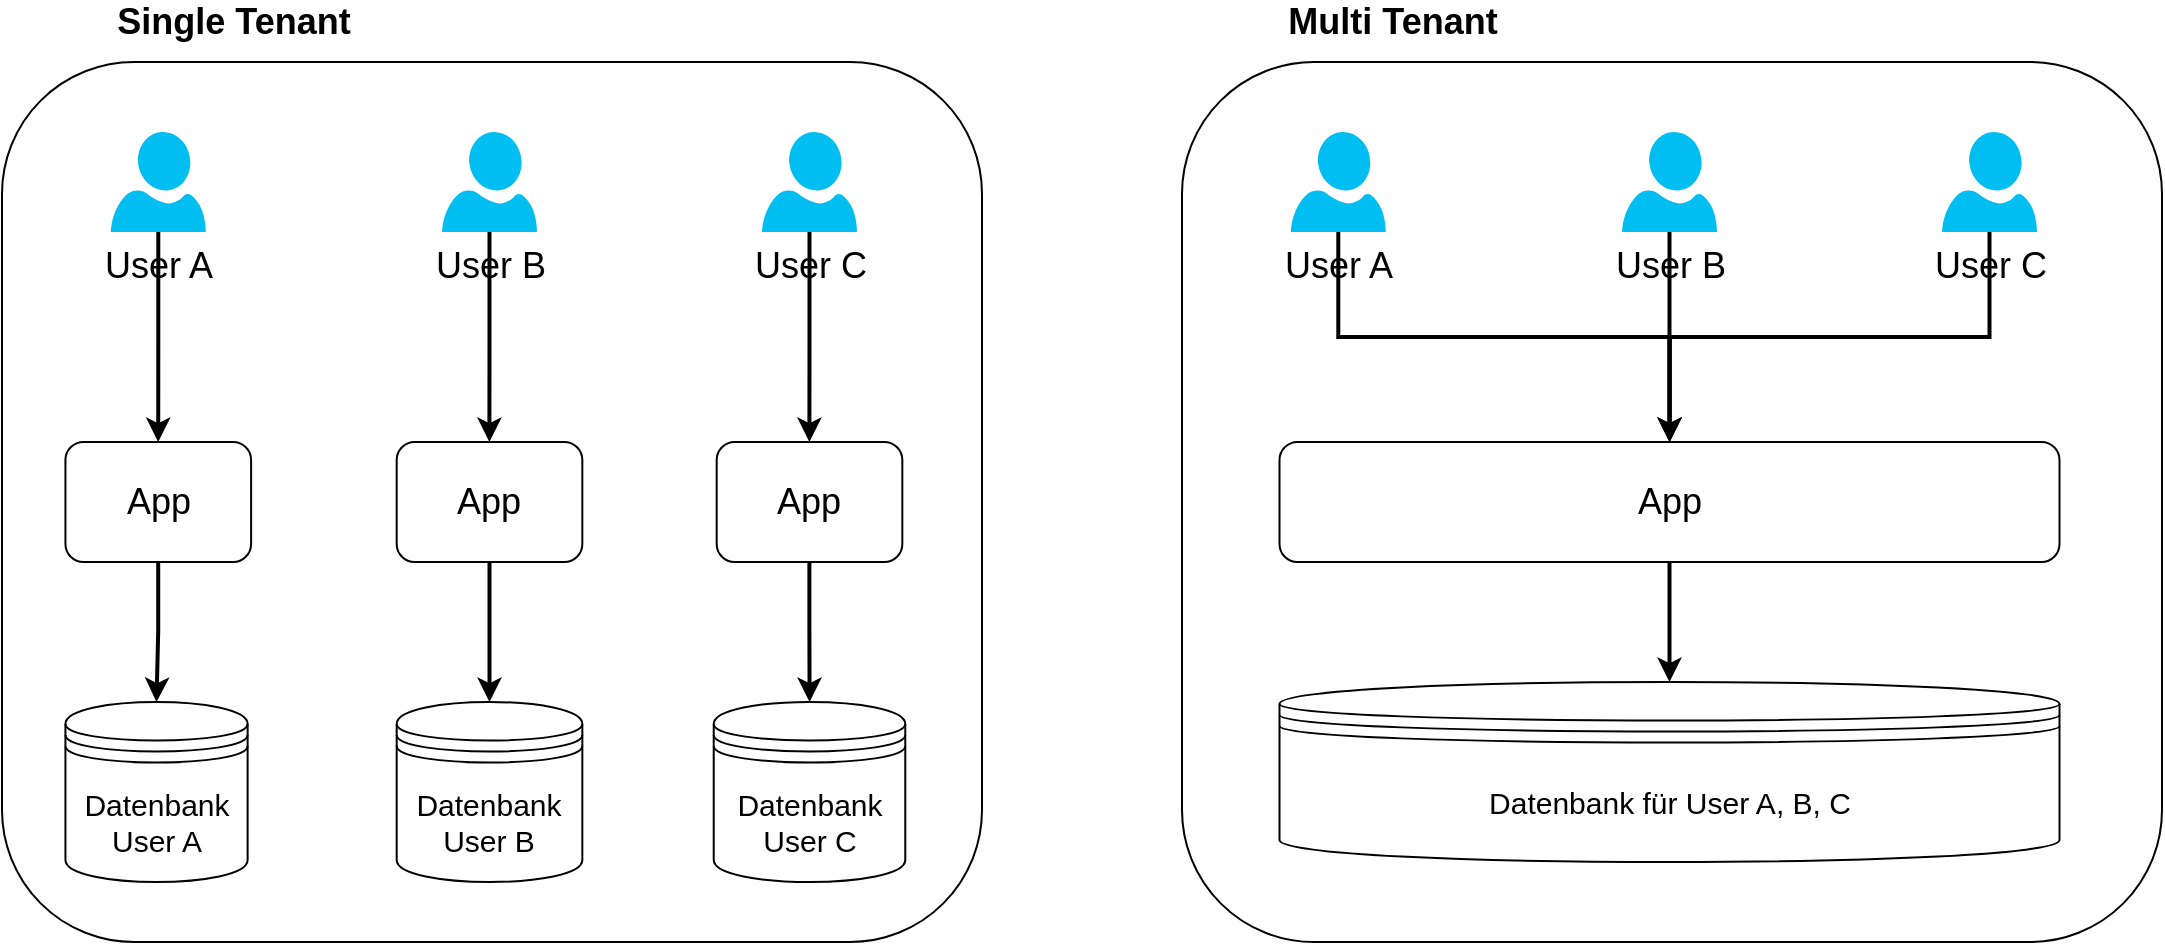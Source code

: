<mxfile version="14.2.3" type="device" pages="2"><diagram id="E-51k8M59B7vrc6EOdIc" name="Multi vs. Single Tenant"><mxGraphModel dx="1983" dy="1053" grid="1" gridSize="10" guides="1" tooltips="1" connect="1" arrows="1" fold="1" page="1" pageScale="1" pageWidth="1169" pageHeight="827" math="0" shadow="0"><root><mxCell id="0"/><mxCell id="1" parent="0"/><mxCell id="d8icEgT13IYrpdmfKCOH-29" value="" style="rounded=1;whiteSpace=wrap;html=1;" parent="1" vertex="1"><mxGeometry x="40" y="80" width="490" height="440" as="geometry"/></mxCell><mxCell id="d8icEgT13IYrpdmfKCOH-49" value="" style="edgeStyle=orthogonalEdgeStyle;rounded=0;orthogonalLoop=1;jettySize=auto;html=1;strokeWidth=2;" parent="1" source="d8icEgT13IYrpdmfKCOH-5" target="d8icEgT13IYrpdmfKCOH-44" edge="1"><mxGeometry relative="1" as="geometry"/></mxCell><mxCell id="d8icEgT13IYrpdmfKCOH-47" value="" style="edgeStyle=orthogonalEdgeStyle;rounded=0;orthogonalLoop=1;jettySize=auto;html=1;strokeWidth=2;" parent="1" source="d8icEgT13IYrpdmfKCOH-3" target="d8icEgT13IYrpdmfKCOH-46" edge="1"><mxGeometry relative="1" as="geometry"/></mxCell><mxCell id="d8icEgT13IYrpdmfKCOH-3" value="&lt;font style=&quot;font-size: 18px&quot;&gt;User A&lt;/font&gt;" style="verticalLabelPosition=bottom;html=1;verticalAlign=top;align=center;strokeColor=none;fillColor=#00BEF2;shape=mxgraph.azure.user;" parent="1" vertex="1"><mxGeometry x="94.38" y="115" width="47.5" height="50" as="geometry"/></mxCell><mxCell id="d8icEgT13IYrpdmfKCOH-52" value="" style="edgeStyle=orthogonalEdgeStyle;rounded=0;orthogonalLoop=1;jettySize=auto;html=1;strokeWidth=2;" parent="1" source="d8icEgT13IYrpdmfKCOH-6" target="d8icEgT13IYrpdmfKCOH-45" edge="1"><mxGeometry relative="1" as="geometry"/></mxCell><mxCell id="d8icEgT13IYrpdmfKCOH-6" value="&lt;font style=&quot;font-size: 18px&quot;&gt;User C&lt;/font&gt;" style="verticalLabelPosition=bottom;html=1;verticalAlign=top;align=center;strokeColor=none;fillColor=#00BEF2;shape=mxgraph.azure.user;" parent="1" vertex="1"><mxGeometry x="420" y="115" width="47.5" height="50" as="geometry"/></mxCell><mxCell id="d8icEgT13IYrpdmfKCOH-11" value="&lt;font style=&quot;font-size: 15px&quot;&gt;Datenbank User A&lt;/font&gt;" style="shape=datastore;whiteSpace=wrap;html=1;" parent="1" vertex="1"><mxGeometry x="71.72" y="400" width="91.09" height="90" as="geometry"/></mxCell><mxCell id="d8icEgT13IYrpdmfKCOH-18" value="&lt;font style=&quot;font-size: 15px&quot;&gt;Datenbank User B&lt;/font&gt;" style="shape=datastore;whiteSpace=wrap;html=1;" parent="1" vertex="1"><mxGeometry x="237.34" y="400" width="92.83" height="90" as="geometry"/></mxCell><mxCell id="d8icEgT13IYrpdmfKCOH-19" value="&lt;font style=&quot;font-size: 15px&quot;&gt;Datenbank User C&lt;/font&gt;" style="shape=datastore;whiteSpace=wrap;html=1;" parent="1" vertex="1"><mxGeometry x="395.86" y="400" width="95.78" height="90" as="geometry"/></mxCell><mxCell id="d8icEgT13IYrpdmfKCOH-51" value="" style="edgeStyle=orthogonalEdgeStyle;rounded=0;orthogonalLoop=1;jettySize=auto;html=1;strokeWidth=2;" parent="1" source="d8icEgT13IYrpdmfKCOH-44" target="d8icEgT13IYrpdmfKCOH-18" edge="1"><mxGeometry relative="1" as="geometry"/></mxCell><mxCell id="d8icEgT13IYrpdmfKCOH-44" value="&lt;font style=&quot;font-size: 18px&quot;&gt;App&lt;br&gt;&lt;/font&gt;" style="rounded=1;whiteSpace=wrap;html=1;" parent="1" vertex="1"><mxGeometry x="237.34" y="270" width="92.83" height="60" as="geometry"/></mxCell><mxCell id="d8icEgT13IYrpdmfKCOH-53" value="" style="edgeStyle=orthogonalEdgeStyle;rounded=0;orthogonalLoop=1;jettySize=auto;html=1;strokeWidth=2;" parent="1" source="d8icEgT13IYrpdmfKCOH-45" target="d8icEgT13IYrpdmfKCOH-19" edge="1"><mxGeometry relative="1" as="geometry"/></mxCell><mxCell id="d8icEgT13IYrpdmfKCOH-45" value="&lt;font style=&quot;font-size: 18px&quot;&gt;App&lt;br&gt;&lt;/font&gt;" style="rounded=1;whiteSpace=wrap;html=1;" parent="1" vertex="1"><mxGeometry x="397.34" y="270" width="92.83" height="60" as="geometry"/></mxCell><mxCell id="d8icEgT13IYrpdmfKCOH-50" value="" style="edgeStyle=orthogonalEdgeStyle;rounded=0;orthogonalLoop=1;jettySize=auto;html=1;strokeWidth=2;" parent="1" source="d8icEgT13IYrpdmfKCOH-46" target="d8icEgT13IYrpdmfKCOH-11" edge="1"><mxGeometry relative="1" as="geometry"/></mxCell><mxCell id="d8icEgT13IYrpdmfKCOH-46" value="&lt;font style=&quot;font-size: 18px&quot;&gt;App&lt;br&gt;&lt;/font&gt;" style="rounded=1;whiteSpace=wrap;html=1;" parent="1" vertex="1"><mxGeometry x="71.72" y="270" width="92.83" height="60" as="geometry"/></mxCell><mxCell id="d8icEgT13IYrpdmfKCOH-5" value="&lt;span style=&quot;font-weight: normal&quot;&gt;&lt;font style=&quot;font-size: 18px&quot;&gt;User B&lt;/font&gt;&lt;/span&gt;" style="verticalLabelPosition=bottom;html=1;verticalAlign=top;align=center;strokeColor=none;fillColor=#00BEF2;shape=mxgraph.azure.user;fontStyle=1" parent="1" vertex="1"><mxGeometry x="260" y="115" width="47.5" height="50" as="geometry"/></mxCell><mxCell id="d8icEgT13IYrpdmfKCOH-70" value="" style="rounded=1;whiteSpace=wrap;html=1;" parent="1" vertex="1"><mxGeometry x="630" y="80" width="490" height="440" as="geometry"/></mxCell><mxCell id="d8icEgT13IYrpdmfKCOH-87" value="" style="edgeStyle=orthogonalEdgeStyle;rounded=0;orthogonalLoop=1;jettySize=auto;html=1;strokeWidth=2;" parent="1" source="d8icEgT13IYrpdmfKCOH-73" target="d8icEgT13IYrpdmfKCOH-84" edge="1"><mxGeometry relative="1" as="geometry"/></mxCell><mxCell id="d8icEgT13IYrpdmfKCOH-73" value="&lt;font style=&quot;font-size: 18px&quot;&gt;User A&lt;/font&gt;" style="verticalLabelPosition=bottom;html=1;verticalAlign=top;align=center;strokeColor=none;fillColor=#00BEF2;shape=mxgraph.azure.user;" parent="1" vertex="1"><mxGeometry x="684.38" y="115" width="47.5" height="50" as="geometry"/></mxCell><mxCell id="d8icEgT13IYrpdmfKCOH-89" value="" style="edgeStyle=orthogonalEdgeStyle;rounded=0;orthogonalLoop=1;jettySize=auto;html=1;strokeWidth=2;" parent="1" source="d8icEgT13IYrpdmfKCOH-75" target="d8icEgT13IYrpdmfKCOH-84" edge="1"><mxGeometry relative="1" as="geometry"/></mxCell><mxCell id="d8icEgT13IYrpdmfKCOH-75" value="&lt;font style=&quot;font-size: 18px&quot;&gt;User C&lt;/font&gt;" style="verticalLabelPosition=bottom;html=1;verticalAlign=top;align=center;strokeColor=none;fillColor=#00BEF2;shape=mxgraph.azure.user;" parent="1" vertex="1"><mxGeometry x="1010" y="115" width="47.5" height="50" as="geometry"/></mxCell><mxCell id="d8icEgT13IYrpdmfKCOH-90" value="" style="edgeStyle=orthogonalEdgeStyle;rounded=0;orthogonalLoop=1;jettySize=auto;html=1;strokeWidth=2;" parent="1" source="d8icEgT13IYrpdmfKCOH-84" target="d8icEgT13IYrpdmfKCOH-86" edge="1"><mxGeometry relative="1" as="geometry"/></mxCell><mxCell id="d8icEgT13IYrpdmfKCOH-84" value="&lt;font style=&quot;font-size: 18px&quot;&gt;App&lt;br&gt;&lt;/font&gt;" style="rounded=1;whiteSpace=wrap;html=1;" parent="1" vertex="1"><mxGeometry x="678.75" y="270" width="390" height="60" as="geometry"/></mxCell><mxCell id="d8icEgT13IYrpdmfKCOH-88" value="" style="edgeStyle=orthogonalEdgeStyle;rounded=0;orthogonalLoop=1;jettySize=auto;html=1;strokeWidth=2;" parent="1" source="d8icEgT13IYrpdmfKCOH-85" target="d8icEgT13IYrpdmfKCOH-84" edge="1"><mxGeometry relative="1" as="geometry"/></mxCell><mxCell id="d8icEgT13IYrpdmfKCOH-85" value="&lt;span style=&quot;font-weight: normal&quot;&gt;&lt;font style=&quot;font-size: 18px&quot;&gt;User B&lt;/font&gt;&lt;/span&gt;" style="verticalLabelPosition=bottom;html=1;verticalAlign=top;align=center;strokeColor=none;fillColor=#00BEF2;shape=mxgraph.azure.user;fontStyle=1" parent="1" vertex="1"><mxGeometry x="850" y="115" width="47.5" height="50" as="geometry"/></mxCell><mxCell id="d8icEgT13IYrpdmfKCOH-86" value="&lt;font style=&quot;font-size: 15px&quot;&gt;Datenbank für User A, B, C&lt;/font&gt;" style="shape=datastore;whiteSpace=wrap;html=1;" parent="1" vertex="1"><mxGeometry x="678.75" y="390" width="390" height="90" as="geometry"/></mxCell><mxCell id="d8icEgT13IYrpdmfKCOH-91" value="&lt;font style=&quot;font-size: 18px&quot;&gt;&lt;b&gt;Single Tenant&lt;/b&gt;&lt;/font&gt;" style="text;html=1;strokeColor=none;fillColor=none;align=center;verticalAlign=middle;whiteSpace=wrap;rounded=0;" parent="1" vertex="1"><mxGeometry x="71.72" y="50" width="168.28" height="20" as="geometry"/></mxCell><mxCell id="d8icEgT13IYrpdmfKCOH-92" value="&lt;font style=&quot;font-size: 18px&quot;&gt;&lt;b&gt;Multi Tenant&lt;/b&gt;&lt;/font&gt;" style="text;html=1;strokeColor=none;fillColor=none;align=center;verticalAlign=middle;whiteSpace=wrap;rounded=0;" parent="1" vertex="1"><mxGeometry x="678.75" y="50" width="112.5" height="20" as="geometry"/></mxCell></root></mxGraphModel></diagram><diagram id="xHuZWnx_84aei9B-bF2g" name="TeamSports2_Deployment"><mxGraphModel dx="1983" dy="1053" grid="1" gridSize="10" guides="1" tooltips="1" connect="1" arrows="1" fold="1" page="1" pageScale="1" pageWidth="1169" pageHeight="827" math="0" shadow="0"><root><mxCell id="GHDuiM4CeyfH6ZEjJMcN-0"/><mxCell id="GHDuiM4CeyfH6ZEjJMcN-1" parent="GHDuiM4CeyfH6ZEjJMcN-0"/><mxCell id="GHDuiM4CeyfH6ZEjJMcN-2" value="&lt;font style=&quot;font-size: 18px&quot;&gt;Dev Branch&lt;/font&gt;" style="dashed=0;outlineConnect=0;html=1;align=center;labelPosition=center;verticalLabelPosition=bottom;verticalAlign=top;shape=mxgraph.weblogos.github" parent="GHDuiM4CeyfH6ZEjJMcN-1" vertex="1"><mxGeometry x="970" y="74" width="90" height="90" as="geometry"/></mxCell><mxCell id="GHDuiM4CeyfH6ZEjJMcN-5" value="&lt;font style=&quot;font-size: 18px&quot;&gt;Master Branch&lt;/font&gt;" style="dashed=0;outlineConnect=0;html=1;align=center;labelPosition=center;verticalLabelPosition=bottom;verticalAlign=top;shape=mxgraph.weblogos.github" parent="GHDuiM4CeyfH6ZEjJMcN-1" vertex="1"><mxGeometry x="970" y="284" width="90" height="90" as="geometry"/></mxCell><mxCell id="GHDuiM4CeyfH6ZEjJMcN-8" value="&lt;font style=&quot;font-size: 18px&quot;&gt;Entwickelter Code&lt;/font&gt;" style="aspect=fixed;html=1;points=[];align=center;image;fontSize=12;image=img/lib/azure2/general/Code.svg;" parent="GHDuiM4CeyfH6ZEjJMcN-1" vertex="1"><mxGeometry x="130" y="74" width="86.15" height="70" as="geometry"/></mxCell><mxCell id="GHDuiM4CeyfH6ZEjJMcN-13" value="&lt;font style=&quot;font-size: 18px&quot;&gt;&lt;font style=&quot;font-size: 18px&quot;&gt;PullReque&lt;/font&gt;st (PR) stellen&lt;/font&gt;" style="shape=image;html=1;verticalAlign=top;verticalLabelPosition=bottom;labelBackgroundColor=#ffffff;imageAspect=0;aspect=fixed;image=https://cdn4.iconfinder.com/data/icons/feather/24/git-pull-request-128.png" parent="GHDuiM4CeyfH6ZEjJMcN-1" vertex="1"><mxGeometry x="440" y="64" width="80" height="80" as="geometry"/></mxCell><mxCell id="GHDuiM4CeyfH6ZEjJMcN-14" value="&lt;font style=&quot;font-size: 18px&quot;&gt;PR i.O.?&lt;/font&gt;" style="rhombus;whiteSpace=wrap;html=1;strokeWidth=3;" parent="GHDuiM4CeyfH6ZEjJMcN-1" vertex="1"><mxGeometry x="710" y="69" width="100" height="100" as="geometry"/></mxCell><mxCell id="GHDuiM4CeyfH6ZEjJMcN-18" value="" style="endArrow=classic;html=1;strokeWidth=3;" parent="GHDuiM4CeyfH6ZEjJMcN-1" edge="1"><mxGeometry width="50" height="50" relative="1" as="geometry"><mxPoint x="830" y="118.5" as="sourcePoint"/><mxPoint x="960" y="118.5" as="targetPoint"/></mxGeometry></mxCell><mxCell id="GHDuiM4CeyfH6ZEjJMcN-19" value="&lt;font style=&quot;font-size: 18px&quot;&gt;JA&lt;/font&gt;" style="edgeLabel;html=1;align=center;verticalAlign=middle;resizable=0;points=[];" parent="GHDuiM4CeyfH6ZEjJMcN-18" vertex="1" connectable="0"><mxGeometry x="-0.292" y="3" relative="1" as="geometry"><mxPoint as="offset"/></mxGeometry></mxCell><mxCell id="GHDuiM4CeyfH6ZEjJMcN-20" value="" style="endArrow=classic;html=1;strokeWidth=3;" parent="GHDuiM4CeyfH6ZEjJMcN-1" edge="1"><mxGeometry width="50" height="50" relative="1" as="geometry"><mxPoint x="760" y="58" as="sourcePoint"/><mxPoint x="170" y="64" as="targetPoint"/><Array as="points"><mxPoint x="760" y="24"/><mxPoint x="170" y="24"/></Array></mxGeometry></mxCell><mxCell id="GHDuiM4CeyfH6ZEjJMcN-21" value="&lt;font style=&quot;font-size: 18px&quot;&gt;NEIN&lt;/font&gt;" style="edgeLabel;html=1;align=center;verticalAlign=middle;resizable=0;points=[];" parent="GHDuiM4CeyfH6ZEjJMcN-20" vertex="1" connectable="0"><mxGeometry x="-0.292" y="3" relative="1" as="geometry"><mxPoint as="offset"/></mxGeometry></mxCell><mxCell id="GHDuiM4CeyfH6ZEjJMcN-24" value="" style="endArrow=classic;html=1;strokeWidth=3;" parent="GHDuiM4CeyfH6ZEjJMcN-1" edge="1"><mxGeometry width="50" height="50" relative="1" as="geometry"><mxPoint x="540" y="119" as="sourcePoint"/><mxPoint x="700" y="118.5" as="targetPoint"/></mxGeometry></mxCell><mxCell id="GHDuiM4CeyfH6ZEjJMcN-25" value="" style="endArrow=classic;html=1;strokeWidth=3;" parent="GHDuiM4CeyfH6ZEjJMcN-1" edge="1"><mxGeometry width="50" height="50" relative="1" as="geometry"><mxPoint x="230" y="119" as="sourcePoint"/><mxPoint x="430" y="119" as="targetPoint"/></mxGeometry></mxCell><mxCell id="GHDuiM4CeyfH6ZEjJMcN-26" value="&lt;font style=&quot;font-size: 18px&quot;&gt;MERGE&lt;/font&gt;" style="endArrow=classic;html=1;strokeWidth=3;" parent="GHDuiM4CeyfH6ZEjJMcN-1" edge="1"><mxGeometry width="50" height="50" relative="1" as="geometry"><mxPoint x="1014.5" y="204" as="sourcePoint"/><mxPoint x="1015" y="270" as="targetPoint"/></mxGeometry></mxCell><mxCell id="GHDuiM4CeyfH6ZEjJMcN-28" value="&lt;font style=&quot;font-size: 18px&quot;&gt;DeployHQ&lt;/font&gt;" style="rounded=1;whiteSpace=wrap;html=1;strokeWidth=3;" parent="GHDuiM4CeyfH6ZEjJMcN-1" vertex="1"><mxGeometry x="440" y="301" width="140" height="56" as="geometry"/></mxCell><mxCell id="GHDuiM4CeyfH6ZEjJMcN-29" value="" style="endArrow=classic;startArrow=classic;html=1;strokeWidth=3;" parent="GHDuiM4CeyfH6ZEjJMcN-1" edge="1"><mxGeometry width="50" height="50" relative="1" as="geometry"><mxPoint x="597" y="329" as="sourcePoint"/><mxPoint x="957" y="327" as="targetPoint"/></mxGeometry></mxCell><mxCell id="GHDuiM4CeyfH6ZEjJMcN-32" value="&lt;font style=&quot;font-size: 18px&quot;&gt;Server 1&lt;/font&gt;" style="verticalLabelPosition=bottom;html=1;verticalAlign=top;align=center;strokeColor=none;fillColor=#00BEF2;shape=mxgraph.azure.server_rack;" parent="GHDuiM4CeyfH6ZEjJMcN-1" vertex="1"><mxGeometry x="195" y="447" width="70" height="70" as="geometry"/></mxCell><mxCell id="GHDuiM4CeyfH6ZEjJMcN-34" value="&lt;font style=&quot;font-size: 18px&quot;&gt;Server 2&lt;/font&gt;" style="verticalLabelPosition=bottom;html=1;verticalAlign=top;align=center;strokeColor=none;fillColor=#00BEF2;shape=mxgraph.azure.server_rack;" parent="GHDuiM4CeyfH6ZEjJMcN-1" vertex="1"><mxGeometry x="375" y="447" width="70" height="70" as="geometry"/></mxCell><mxCell id="GHDuiM4CeyfH6ZEjJMcN-35" value="&lt;font style=&quot;font-size: 18px&quot;&gt;Server 3&lt;/font&gt;" style="verticalLabelPosition=bottom;html=1;verticalAlign=top;align=center;strokeColor=none;fillColor=#00BEF2;shape=mxgraph.azure.server_rack;" parent="GHDuiM4CeyfH6ZEjJMcN-1" vertex="1"><mxGeometry x="560" y="447" width="70" height="70" as="geometry"/></mxCell><mxCell id="GHDuiM4CeyfH6ZEjJMcN-36" value="&lt;font style=&quot;font-size: 18px&quot;&gt;Server 4&lt;/font&gt;" style="verticalLabelPosition=bottom;html=1;verticalAlign=top;align=center;strokeColor=none;fillColor=#00BEF2;shape=mxgraph.azure.server_rack;" parent="GHDuiM4CeyfH6ZEjJMcN-1" vertex="1"><mxGeometry x="755" y="447" width="70" height="70" as="geometry"/></mxCell><mxCell id="GHDuiM4CeyfH6ZEjJMcN-44" value="" style="endArrow=classic;html=1;strokeWidth=3;exitX=0.5;exitY=1;exitDx=0;exitDy=0;" parent="GHDuiM4CeyfH6ZEjJMcN-1" source="GHDuiM4CeyfH6ZEjJMcN-28" edge="1"><mxGeometry width="50" height="50" relative="1" as="geometry"><mxPoint x="210" y="417" as="sourcePoint"/><mxPoint x="230" y="437" as="targetPoint"/></mxGeometry></mxCell><mxCell id="GHDuiM4CeyfH6ZEjJMcN-45" value="" style="endArrow=classic;html=1;strokeWidth=3;exitX=0.5;exitY=1;exitDx=0;exitDy=0;" parent="GHDuiM4CeyfH6ZEjJMcN-1" source="GHDuiM4CeyfH6ZEjJMcN-28" edge="1"><mxGeometry width="50" height="50" relative="1" as="geometry"><mxPoint x="520" y="367" as="sourcePoint"/><mxPoint x="410" y="437" as="targetPoint"/></mxGeometry></mxCell><mxCell id="GHDuiM4CeyfH6ZEjJMcN-46" value="" style="endArrow=classic;html=1;strokeWidth=3;" parent="GHDuiM4CeyfH6ZEjJMcN-1" edge="1"><mxGeometry width="50" height="50" relative="1" as="geometry"><mxPoint x="510" y="357" as="sourcePoint"/><mxPoint x="590" y="437" as="targetPoint"/></mxGeometry></mxCell><mxCell id="GHDuiM4CeyfH6ZEjJMcN-47" value="" style="endArrow=classic;html=1;strokeWidth=3;exitX=0.5;exitY=1;exitDx=0;exitDy=0;" parent="GHDuiM4CeyfH6ZEjJMcN-1" source="GHDuiM4CeyfH6ZEjJMcN-28" edge="1"><mxGeometry width="50" height="50" relative="1" as="geometry"><mxPoint x="580" y="367" as="sourcePoint"/><mxPoint x="790" y="437" as="targetPoint"/></mxGeometry></mxCell><mxCell id="GHDuiM4CeyfH6ZEjJMcN-49" value="&lt;font style=&quot;font-size: 18px&quot;&gt;Instanz 1&lt;/font&gt;" style="rounded=0;whiteSpace=wrap;html=1;strokeWidth=2;" parent="GHDuiM4CeyfH6ZEjJMcN-1" vertex="1"><mxGeometry x="195" y="580" width="90" height="60" as="geometry"/></mxCell><mxCell id="GHDuiM4CeyfH6ZEjJMcN-50" value="&lt;span style=&quot;font-size: 18px&quot;&gt;Instanz 2&lt;/span&gt;" style="rounded=0;whiteSpace=wrap;html=1;strokeWidth=2;" parent="GHDuiM4CeyfH6ZEjJMcN-1" vertex="1"><mxGeometry x="185" y="620" width="90" height="60" as="geometry"/></mxCell><mxCell id="GHDuiM4CeyfH6ZEjJMcN-51" value="&lt;span style=&quot;font-size: 18px&quot;&gt;Instanz X&lt;/span&gt;" style="rounded=0;whiteSpace=wrap;html=1;strokeWidth=2;" parent="GHDuiM4CeyfH6ZEjJMcN-1" vertex="1"><mxGeometry x="175" y="660" width="90" height="60" as="geometry"/></mxCell><mxCell id="GHDuiM4CeyfH6ZEjJMcN-53" value="&lt;font style=&quot;font-size: 18px&quot;&gt;Instanz 1&lt;/font&gt;" style="rounded=0;whiteSpace=wrap;html=1;strokeWidth=2;" parent="GHDuiM4CeyfH6ZEjJMcN-1" vertex="1"><mxGeometry x="375" y="580" width="90" height="60" as="geometry"/></mxCell><mxCell id="GHDuiM4CeyfH6ZEjJMcN-54" value="&lt;span style=&quot;font-size: 18px&quot;&gt;Instanz 2&lt;/span&gt;" style="rounded=0;whiteSpace=wrap;html=1;strokeWidth=2;" parent="GHDuiM4CeyfH6ZEjJMcN-1" vertex="1"><mxGeometry x="365" y="620" width="90" height="60" as="geometry"/></mxCell><mxCell id="GHDuiM4CeyfH6ZEjJMcN-55" value="&lt;span style=&quot;font-size: 18px&quot;&gt;Instanz X&lt;/span&gt;" style="rounded=0;whiteSpace=wrap;html=1;strokeWidth=2;" parent="GHDuiM4CeyfH6ZEjJMcN-1" vertex="1"><mxGeometry x="355" y="660" width="90" height="60" as="geometry"/></mxCell><mxCell id="GHDuiM4CeyfH6ZEjJMcN-56" value="&lt;font style=&quot;font-size: 18px&quot;&gt;Instanz 1&lt;/font&gt;" style="rounded=0;whiteSpace=wrap;html=1;strokeWidth=2;" parent="GHDuiM4CeyfH6ZEjJMcN-1" vertex="1"><mxGeometry x="560" y="580" width="90" height="60" as="geometry"/></mxCell><mxCell id="GHDuiM4CeyfH6ZEjJMcN-57" value="&lt;span style=&quot;font-size: 18px&quot;&gt;Instanz 2&lt;/span&gt;" style="rounded=0;whiteSpace=wrap;html=1;strokeWidth=2;" parent="GHDuiM4CeyfH6ZEjJMcN-1" vertex="1"><mxGeometry x="550" y="620" width="90" height="60" as="geometry"/></mxCell><mxCell id="GHDuiM4CeyfH6ZEjJMcN-58" value="&lt;span style=&quot;font-size: 18px&quot;&gt;Instanz X&lt;/span&gt;" style="rounded=0;whiteSpace=wrap;html=1;strokeWidth=2;" parent="GHDuiM4CeyfH6ZEjJMcN-1" vertex="1"><mxGeometry x="540" y="660" width="90" height="60" as="geometry"/></mxCell><mxCell id="GHDuiM4CeyfH6ZEjJMcN-59" value="&lt;font style=&quot;font-size: 18px&quot;&gt;Instanz 1&lt;/font&gt;" style="rounded=0;whiteSpace=wrap;html=1;strokeWidth=2;" parent="GHDuiM4CeyfH6ZEjJMcN-1" vertex="1"><mxGeometry x="755" y="580" width="90" height="60" as="geometry"/></mxCell><mxCell id="GHDuiM4CeyfH6ZEjJMcN-60" value="&lt;span style=&quot;font-size: 18px&quot;&gt;Instanz 2&lt;/span&gt;" style="rounded=0;whiteSpace=wrap;html=1;strokeWidth=2;" parent="GHDuiM4CeyfH6ZEjJMcN-1" vertex="1"><mxGeometry x="745" y="620" width="90" height="60" as="geometry"/></mxCell><mxCell id="GHDuiM4CeyfH6ZEjJMcN-61" value="&lt;span style=&quot;font-size: 18px&quot;&gt;Instanz X&lt;/span&gt;" style="rounded=0;whiteSpace=wrap;html=1;strokeWidth=2;" parent="GHDuiM4CeyfH6ZEjJMcN-1" vertex="1"><mxGeometry x="735" y="660" width="90" height="60" as="geometry"/></mxCell><mxCell id="GHDuiM4CeyfH6ZEjJMcN-62" value="" style="curved=1;endArrow=classic;html=1;strokeWidth=2;" parent="GHDuiM4CeyfH6ZEjJMcN-1" edge="1"><mxGeometry width="50" height="50" relative="1" as="geometry"><mxPoint x="195" y="600" as="sourcePoint"/><mxPoint x="195" y="510" as="targetPoint"/><Array as="points"><mxPoint x="165" y="580"/><mxPoint x="155" y="530"/></Array></mxGeometry></mxCell><mxCell id="GHDuiM4CeyfH6ZEjJMcN-66" value="" style="curved=1;endArrow=classic;html=1;strokeWidth=2;" parent="GHDuiM4CeyfH6ZEjJMcN-1" edge="1"><mxGeometry width="50" height="50" relative="1" as="geometry"><mxPoint x="185" y="650" as="sourcePoint"/><mxPoint x="195" y="480" as="targetPoint"/><Array as="points"><mxPoint x="155" y="620"/><mxPoint x="145" y="490"/></Array></mxGeometry></mxCell><mxCell id="GHDuiM4CeyfH6ZEjJMcN-67" value="" style="curved=1;endArrow=classic;html=1;strokeWidth=2;" parent="GHDuiM4CeyfH6ZEjJMcN-1" edge="1"><mxGeometry width="50" height="50" relative="1" as="geometry"><mxPoint x="175" y="700" as="sourcePoint"/><mxPoint x="195" y="460" as="targetPoint"/><Array as="points"><mxPoint x="145" y="670"/><mxPoint x="135" y="460"/></Array></mxGeometry></mxCell><mxCell id="GHDuiM4CeyfH6ZEjJMcN-68" value="" style="curved=1;endArrow=classic;html=1;strokeWidth=2;" parent="GHDuiM4CeyfH6ZEjJMcN-1" edge="1"><mxGeometry width="50" height="50" relative="1" as="geometry"><mxPoint x="375" y="600" as="sourcePoint"/><mxPoint x="375" y="510" as="targetPoint"/><Array as="points"><mxPoint x="345" y="580"/><mxPoint x="335" y="530"/></Array></mxGeometry></mxCell><mxCell id="GHDuiM4CeyfH6ZEjJMcN-69" value="" style="curved=1;endArrow=classic;html=1;strokeWidth=2;" parent="GHDuiM4CeyfH6ZEjJMcN-1" edge="1"><mxGeometry width="50" height="50" relative="1" as="geometry"><mxPoint x="365" y="650" as="sourcePoint"/><mxPoint x="375" y="480" as="targetPoint"/><Array as="points"><mxPoint x="335" y="620"/><mxPoint x="325" y="490"/></Array></mxGeometry></mxCell><mxCell id="GHDuiM4CeyfH6ZEjJMcN-70" value="" style="curved=1;endArrow=classic;html=1;strokeWidth=2;" parent="GHDuiM4CeyfH6ZEjJMcN-1" edge="1"><mxGeometry width="50" height="50" relative="1" as="geometry"><mxPoint x="355" y="700" as="sourcePoint"/><mxPoint x="375" y="460" as="targetPoint"/><Array as="points"><mxPoint x="325" y="670"/><mxPoint x="315" y="460"/></Array></mxGeometry></mxCell><mxCell id="GHDuiM4CeyfH6ZEjJMcN-71" value="" style="curved=1;endArrow=classic;html=1;strokeWidth=2;" parent="GHDuiM4CeyfH6ZEjJMcN-1" edge="1"><mxGeometry width="50" height="50" relative="1" as="geometry"><mxPoint x="560" y="600" as="sourcePoint"/><mxPoint x="560" y="510" as="targetPoint"/><Array as="points"><mxPoint x="530" y="580"/><mxPoint x="520" y="530"/></Array></mxGeometry></mxCell><mxCell id="GHDuiM4CeyfH6ZEjJMcN-72" value="" style="curved=1;endArrow=classic;html=1;strokeWidth=2;" parent="GHDuiM4CeyfH6ZEjJMcN-1" edge="1"><mxGeometry width="50" height="50" relative="1" as="geometry"><mxPoint x="550" y="650" as="sourcePoint"/><mxPoint x="560" y="480" as="targetPoint"/><Array as="points"><mxPoint x="520" y="620"/><mxPoint x="510" y="490"/></Array></mxGeometry></mxCell><mxCell id="GHDuiM4CeyfH6ZEjJMcN-73" value="" style="curved=1;endArrow=classic;html=1;strokeWidth=2;" parent="GHDuiM4CeyfH6ZEjJMcN-1" edge="1"><mxGeometry width="50" height="50" relative="1" as="geometry"><mxPoint x="540" y="700" as="sourcePoint"/><mxPoint x="560" y="460" as="targetPoint"/><Array as="points"><mxPoint x="510" y="670"/><mxPoint x="500" y="460"/></Array></mxGeometry></mxCell><mxCell id="GHDuiM4CeyfH6ZEjJMcN-74" value="" style="curved=1;endArrow=classic;html=1;strokeWidth=2;" parent="GHDuiM4CeyfH6ZEjJMcN-1" edge="1"><mxGeometry width="50" height="50" relative="1" as="geometry"><mxPoint x="755" y="600" as="sourcePoint"/><mxPoint x="755" y="510" as="targetPoint"/><Array as="points"><mxPoint x="725" y="580"/><mxPoint x="715" y="530"/></Array></mxGeometry></mxCell><mxCell id="GHDuiM4CeyfH6ZEjJMcN-75" value="" style="curved=1;endArrow=classic;html=1;strokeWidth=2;" parent="GHDuiM4CeyfH6ZEjJMcN-1" edge="1"><mxGeometry width="50" height="50" relative="1" as="geometry"><mxPoint x="745" y="650" as="sourcePoint"/><mxPoint x="755" y="480" as="targetPoint"/><Array as="points"><mxPoint x="715" y="620"/><mxPoint x="705" y="490"/></Array></mxGeometry></mxCell><mxCell id="GHDuiM4CeyfH6ZEjJMcN-76" value="" style="curved=1;endArrow=classic;html=1;strokeWidth=2;" parent="GHDuiM4CeyfH6ZEjJMcN-1" edge="1"><mxGeometry width="50" height="50" relative="1" as="geometry"><mxPoint x="735" y="700" as="sourcePoint"/><mxPoint x="755" y="460" as="targetPoint"/><Array as="points"><mxPoint x="705" y="670"/><mxPoint x="695" y="460"/></Array></mxGeometry></mxCell><mxCell id="11gAVma93TGSd2PeS258-0" value="&lt;span style=&quot;font-size: 18px&quot;&gt;DevServer&lt;/span&gt;" style="verticalLabelPosition=bottom;html=1;verticalAlign=top;align=center;strokeColor=none;fillColor=#00BEF2;shape=mxgraph.azure.server_rack;" vertex="1" parent="GHDuiM4CeyfH6ZEjJMcN-1"><mxGeometry x="138.07" y="260" width="70" height="70" as="geometry"/></mxCell><mxCell id="11gAVma93TGSd2PeS258-2" value="" style="endArrow=classic;startArrow=classic;html=1;strokeWidth=3;" edge="1" parent="GHDuiM4CeyfH6ZEjJMcN-1"><mxGeometry width="50" height="50" relative="1" as="geometry"><mxPoint x="170" y="252" as="sourcePoint"/><mxPoint x="170" y="180" as="targetPoint"/></mxGeometry></mxCell><mxCell id="11gAVma93TGSd2PeS258-3" value="&lt;font style=&quot;font-size: 18px&quot;&gt;Testing&lt;/font&gt;" style="edgeLabel;html=1;align=center;verticalAlign=middle;resizable=0;points=[];" vertex="1" connectable="0" parent="11gAVma93TGSd2PeS258-2"><mxGeometry x="0.241" y="1" relative="1" as="geometry"><mxPoint as="offset"/></mxGeometry></mxCell></root></mxGraphModel></diagram></mxfile>